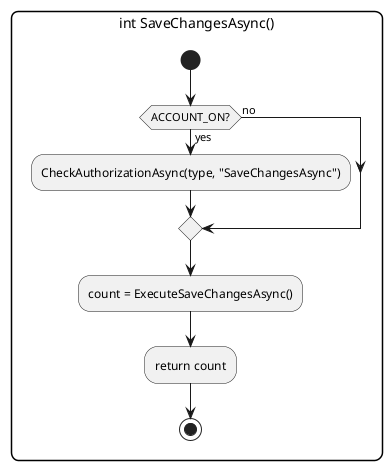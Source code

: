 @startuml SaveChangesAsync
skinparam {
    monoChrome false
    rectangleRoundCorner 15
    rectangleBackgroundColor #smokewithe
}

rectangle "int SaveChangesAsync()" { 
    start
    if (ACCOUNT_ON?) then (yes)
        :CheckAuthorizationAsync(type, "SaveChangesAsync");
    else (no)
    endif
    :count = ExecuteSaveChangesAsync();
    :return count;
    stop
}
@enduml
